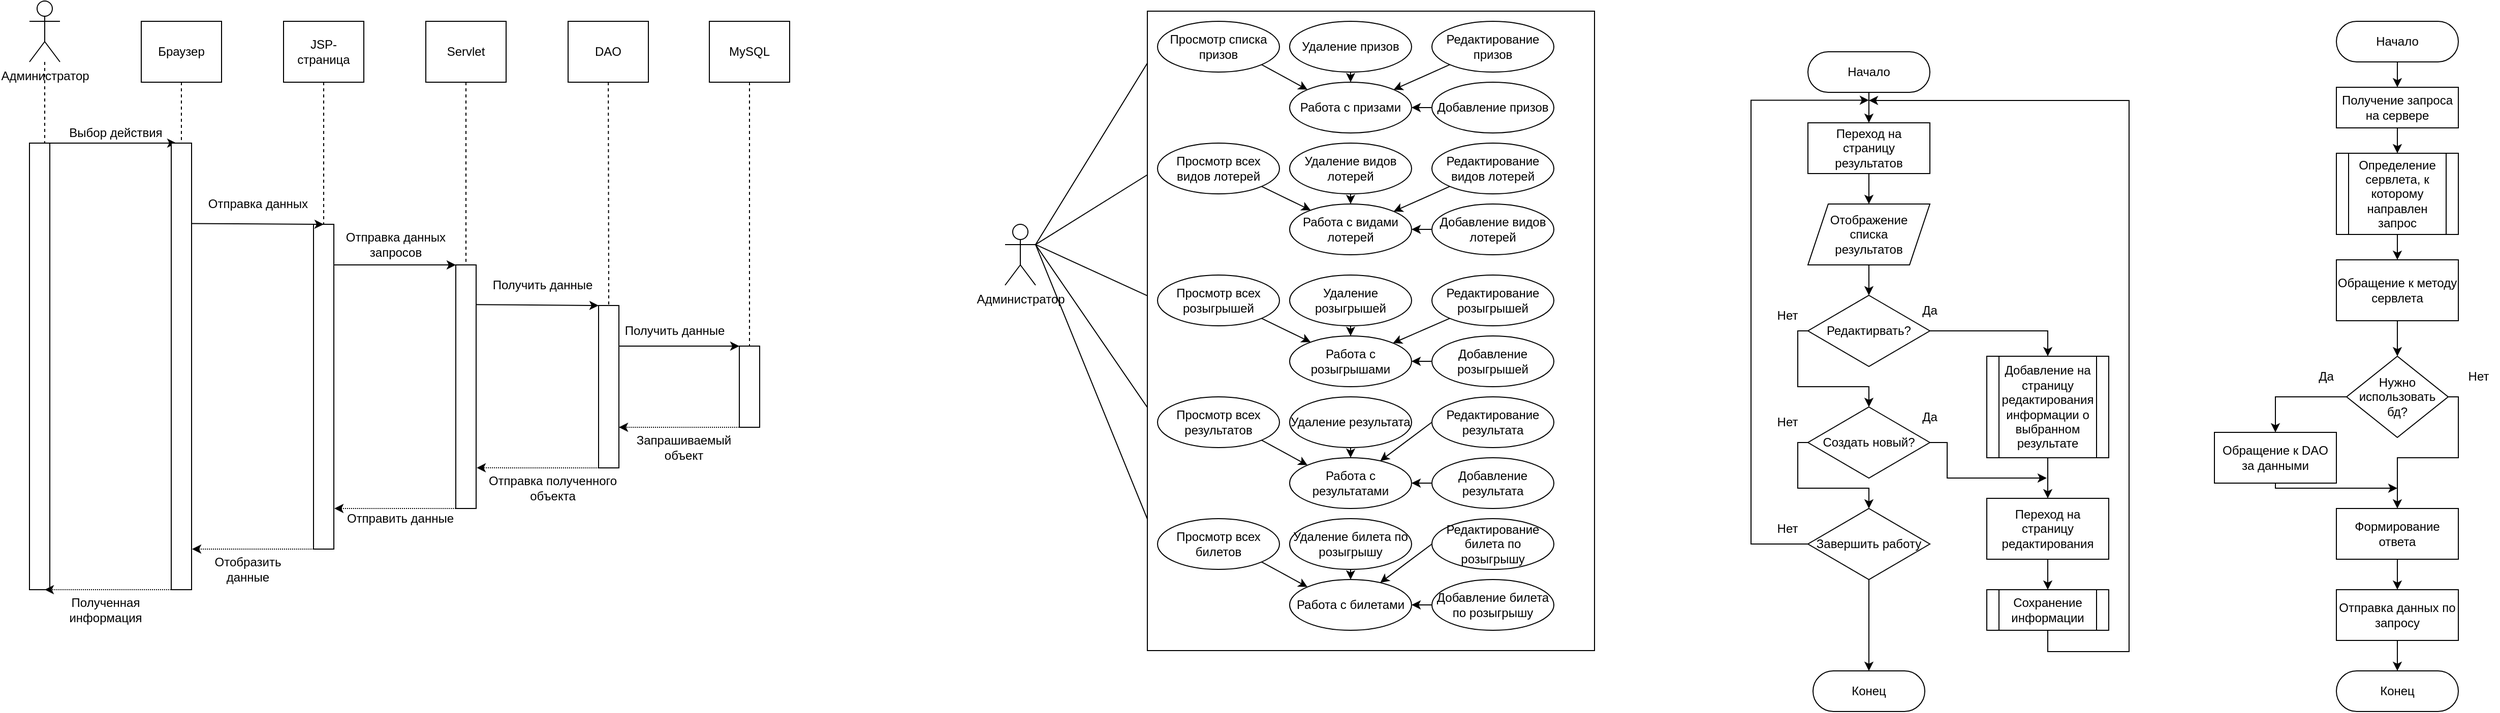 <mxfile version="14.0.4" type="device"><diagram id="7eh_l0whwYWJ55X4OLnm" name="Page-1"><mxGraphModel dx="1167" dy="754" grid="0" gridSize="10" guides="1" tooltips="1" connect="1" arrows="1" fold="1" page="1" pageScale="1" pageWidth="827" pageHeight="1169" math="0" shadow="0"><root><mxCell id="0"/><mxCell id="1" parent="0"/><mxCell id="lGl2hh-Gd-rmOUZfVwJW-52" style="edgeStyle=none;rounded=0;orthogonalLoop=1;jettySize=auto;html=1;exitX=1;exitY=0.333;exitDx=0;exitDy=0;exitPerimeter=0;entryX=0;entryY=0.5;entryDx=0;entryDy=0;" parent="1" source="lGl2hh-Gd-rmOUZfVwJW-1" target="lGl2hh-Gd-rmOUZfVwJW-6" edge="1"><mxGeometry relative="1" as="geometry"/></mxCell><mxCell id="lGl2hh-Gd-rmOUZfVwJW-53" style="edgeStyle=none;rounded=0;orthogonalLoop=1;jettySize=auto;html=1;exitX=1;exitY=0.333;exitDx=0;exitDy=0;exitPerimeter=0;entryX=0;entryY=0.5;entryDx=0;entryDy=0;" parent="1" source="lGl2hh-Gd-rmOUZfVwJW-1" target="lGl2hh-Gd-rmOUZfVwJW-10" edge="1"><mxGeometry relative="1" as="geometry"/></mxCell><mxCell id="lGl2hh-Gd-rmOUZfVwJW-54" style="edgeStyle=none;rounded=0;orthogonalLoop=1;jettySize=auto;html=1;exitX=1;exitY=0.333;exitDx=0;exitDy=0;exitPerimeter=0;entryX=0;entryY=0.5;entryDx=0;entryDy=0;" parent="1" source="lGl2hh-Gd-rmOUZfVwJW-1" target="lGl2hh-Gd-rmOUZfVwJW-14" edge="1"><mxGeometry relative="1" as="geometry"/></mxCell><mxCell id="lGl2hh-Gd-rmOUZfVwJW-55" style="edgeStyle=none;rounded=0;orthogonalLoop=1;jettySize=auto;html=1;exitX=1;exitY=0.333;exitDx=0;exitDy=0;exitPerimeter=0;entryX=0;entryY=0.5;entryDx=0;entryDy=0;" parent="1" source="lGl2hh-Gd-rmOUZfVwJW-1" target="lGl2hh-Gd-rmOUZfVwJW-18" edge="1"><mxGeometry relative="1" as="geometry"/></mxCell><mxCell id="lGl2hh-Gd-rmOUZfVwJW-56" style="edgeStyle=none;rounded=0;orthogonalLoop=1;jettySize=auto;html=1;exitX=1;exitY=0.333;exitDx=0;exitDy=0;exitPerimeter=0;entryX=0;entryY=0.5;entryDx=0;entryDy=0;" parent="1" source="lGl2hh-Gd-rmOUZfVwJW-1" target="lGl2hh-Gd-rmOUZfVwJW-27" edge="1"><mxGeometry relative="1" as="geometry"/></mxCell><mxCell id="lGl2hh-Gd-rmOUZfVwJW-1" value="Администратор" style="shape=umlActor;verticalLabelPosition=bottom;verticalAlign=top;html=1;outlineConnect=0;" parent="1" vertex="1"><mxGeometry x="170" y="240" width="30" height="60" as="geometry"/></mxCell><mxCell id="lGl2hh-Gd-rmOUZfVwJW-2" value="" style="rounded=0;whiteSpace=wrap;html=1;" parent="1" vertex="1"><mxGeometry x="310" y="30" width="440" height="630" as="geometry"/></mxCell><mxCell id="lGl2hh-Gd-rmOUZfVwJW-33" style="edgeStyle=none;rounded=0;orthogonalLoop=1;jettySize=auto;html=1;exitX=0;exitY=0.5;exitDx=0;exitDy=0;entryX=1;entryY=0.5;entryDx=0;entryDy=0;" parent="1" source="lGl2hh-Gd-rmOUZfVwJW-3" target="lGl2hh-Gd-rmOUZfVwJW-19" edge="1"><mxGeometry relative="1" as="geometry"/></mxCell><mxCell id="lGl2hh-Gd-rmOUZfVwJW-3" value="Добавление призов" style="ellipse;whiteSpace=wrap;html=1;" parent="1" vertex="1"><mxGeometry x="590" y="100" width="120" height="50" as="geometry"/></mxCell><mxCell id="lGl2hh-Gd-rmOUZfVwJW-32" style="edgeStyle=none;rounded=0;orthogonalLoop=1;jettySize=auto;html=1;exitX=0;exitY=1;exitDx=0;exitDy=0;entryX=1;entryY=0;entryDx=0;entryDy=0;" parent="1" source="lGl2hh-Gd-rmOUZfVwJW-4" target="lGl2hh-Gd-rmOUZfVwJW-19" edge="1"><mxGeometry relative="1" as="geometry"/></mxCell><mxCell id="lGl2hh-Gd-rmOUZfVwJW-4" value="Редактирование призов&lt;span style=&quot;color: rgba(0 , 0 , 0 , 0) ; font-family: monospace ; font-size: 0px&quot;&gt;%3CmxGraphModel%3E%3Croot%3E%3CmxCell%20id%3D%220%22%2F%3E%3CmxCell%20id%3D%221%22%20parent%3D%220%22%2F%3E%3CmxCell%20id%3D%222%22%20value%3D%22%D0%94%D0%BE%D0%B1%D0%B0%D0%B2%D0%BB%D0%B5%D0%BD%D0%B8%D0%B5%20%D0%BF%D1%80%D0%B8%D0%B7%D0%BE%D0%B2%22%20style%3D%22ellipse%3BwhiteSpace%3Dwrap%3Bhtml%3D1%3B%22%20vertex%3D%221%22%20parent%3D%221%22%3E%3CmxGeometry%20x%3D%22260%22%20y%3D%2240%22%20width%3D%22120%22%20height%3D%2250%22%20as%3D%22geometry%22%2F%3E%3C%2FmxCell%3E%3C%2Froot%3E%3C%2FmxGraphModel%3E&lt;/span&gt;" style="ellipse;whiteSpace=wrap;html=1;" parent="1" vertex="1"><mxGeometry x="590" y="40" width="120" height="50" as="geometry"/></mxCell><mxCell id="lGl2hh-Gd-rmOUZfVwJW-31" style="edgeStyle=none;rounded=0;orthogonalLoop=1;jettySize=auto;html=1;exitX=0.5;exitY=1;exitDx=0;exitDy=0;entryX=0.5;entryY=0;entryDx=0;entryDy=0;" parent="1" source="lGl2hh-Gd-rmOUZfVwJW-5" target="lGl2hh-Gd-rmOUZfVwJW-19" edge="1"><mxGeometry relative="1" as="geometry"/></mxCell><mxCell id="lGl2hh-Gd-rmOUZfVwJW-5" value="Удаление призов" style="ellipse;whiteSpace=wrap;html=1;" parent="1" vertex="1"><mxGeometry x="450" y="40" width="120" height="50" as="geometry"/></mxCell><mxCell id="lGl2hh-Gd-rmOUZfVwJW-30" style="edgeStyle=none;rounded=0;orthogonalLoop=1;jettySize=auto;html=1;exitX=1;exitY=1;exitDx=0;exitDy=0;entryX=0;entryY=0;entryDx=0;entryDy=0;" parent="1" source="lGl2hh-Gd-rmOUZfVwJW-6" target="lGl2hh-Gd-rmOUZfVwJW-19" edge="1"><mxGeometry relative="1" as="geometry"/></mxCell><mxCell id="lGl2hh-Gd-rmOUZfVwJW-6" value="Просмотр списка призов" style="ellipse;whiteSpace=wrap;html=1;" parent="1" vertex="1"><mxGeometry x="320" y="40" width="120" height="50" as="geometry"/></mxCell><mxCell id="lGl2hh-Gd-rmOUZfVwJW-45" style="edgeStyle=none;rounded=0;orthogonalLoop=1;jettySize=auto;html=1;exitX=0;exitY=0.5;exitDx=0;exitDy=0;entryX=1;entryY=0.5;entryDx=0;entryDy=0;" parent="1" source="lGl2hh-Gd-rmOUZfVwJW-7" target="lGl2hh-Gd-rmOUZfVwJW-20" edge="1"><mxGeometry relative="1" as="geometry"/></mxCell><mxCell id="lGl2hh-Gd-rmOUZfVwJW-7" value="Добавление видов лотерей" style="ellipse;whiteSpace=wrap;html=1;" parent="1" vertex="1"><mxGeometry x="590" y="220" width="120" height="50" as="geometry"/></mxCell><mxCell id="lGl2hh-Gd-rmOUZfVwJW-44" style="edgeStyle=none;rounded=0;orthogonalLoop=1;jettySize=auto;html=1;exitX=0;exitY=1;exitDx=0;exitDy=0;entryX=1;entryY=0;entryDx=0;entryDy=0;" parent="1" source="lGl2hh-Gd-rmOUZfVwJW-8" target="lGl2hh-Gd-rmOUZfVwJW-20" edge="1"><mxGeometry relative="1" as="geometry"/></mxCell><mxCell id="lGl2hh-Gd-rmOUZfVwJW-8" value="Редактирование видов лотерей" style="ellipse;whiteSpace=wrap;html=1;" parent="1" vertex="1"><mxGeometry x="590" y="160" width="120" height="50" as="geometry"/></mxCell><mxCell id="lGl2hh-Gd-rmOUZfVwJW-39" style="edgeStyle=none;rounded=0;orthogonalLoop=1;jettySize=auto;html=1;exitX=0.5;exitY=1;exitDx=0;exitDy=0;entryX=0.5;entryY=0;entryDx=0;entryDy=0;" parent="1" source="lGl2hh-Gd-rmOUZfVwJW-9" target="lGl2hh-Gd-rmOUZfVwJW-20" edge="1"><mxGeometry relative="1" as="geometry"/></mxCell><mxCell id="lGl2hh-Gd-rmOUZfVwJW-9" value="Удаление видов лотерей" style="ellipse;whiteSpace=wrap;html=1;" parent="1" vertex="1"><mxGeometry x="450" y="160" width="120" height="50" as="geometry"/></mxCell><mxCell id="lGl2hh-Gd-rmOUZfVwJW-35" style="edgeStyle=none;rounded=0;orthogonalLoop=1;jettySize=auto;html=1;exitX=1;exitY=1;exitDx=0;exitDy=0;" parent="1" source="lGl2hh-Gd-rmOUZfVwJW-10" target="lGl2hh-Gd-rmOUZfVwJW-20" edge="1"><mxGeometry relative="1" as="geometry"/></mxCell><mxCell id="lGl2hh-Gd-rmOUZfVwJW-10" value="Просмотр всех видов лотерей" style="ellipse;whiteSpace=wrap;html=1;" parent="1" vertex="1"><mxGeometry x="320" y="160" width="120" height="50" as="geometry"/></mxCell><mxCell id="lGl2hh-Gd-rmOUZfVwJW-47" style="edgeStyle=none;rounded=0;orthogonalLoop=1;jettySize=auto;html=1;exitX=0;exitY=0.5;exitDx=0;exitDy=0;entryX=1;entryY=0.5;entryDx=0;entryDy=0;" parent="1" source="lGl2hh-Gd-rmOUZfVwJW-11" target="lGl2hh-Gd-rmOUZfVwJW-21" edge="1"><mxGeometry relative="1" as="geometry"/></mxCell><mxCell id="lGl2hh-Gd-rmOUZfVwJW-11" value="Добавление розыгрышей" style="ellipse;whiteSpace=wrap;html=1;" parent="1" vertex="1"><mxGeometry x="590" y="350" width="120" height="50" as="geometry"/></mxCell><mxCell id="lGl2hh-Gd-rmOUZfVwJW-46" style="edgeStyle=none;rounded=0;orthogonalLoop=1;jettySize=auto;html=1;exitX=0;exitY=1;exitDx=0;exitDy=0;" parent="1" source="lGl2hh-Gd-rmOUZfVwJW-12" target="lGl2hh-Gd-rmOUZfVwJW-21" edge="1"><mxGeometry relative="1" as="geometry"/></mxCell><mxCell id="lGl2hh-Gd-rmOUZfVwJW-12" value="Редактирование розыгрышей" style="ellipse;whiteSpace=wrap;html=1;" parent="1" vertex="1"><mxGeometry x="590" y="290" width="120" height="50" as="geometry"/></mxCell><mxCell id="lGl2hh-Gd-rmOUZfVwJW-40" style="edgeStyle=none;rounded=0;orthogonalLoop=1;jettySize=auto;html=1;exitX=0.5;exitY=1;exitDx=0;exitDy=0;entryX=0.5;entryY=0;entryDx=0;entryDy=0;" parent="1" source="lGl2hh-Gd-rmOUZfVwJW-13" target="lGl2hh-Gd-rmOUZfVwJW-21" edge="1"><mxGeometry relative="1" as="geometry"/></mxCell><mxCell id="lGl2hh-Gd-rmOUZfVwJW-13" value="Удаление розыгрышей" style="ellipse;whiteSpace=wrap;html=1;" parent="1" vertex="1"><mxGeometry x="450" y="290" width="120" height="50" as="geometry"/></mxCell><mxCell id="lGl2hh-Gd-rmOUZfVwJW-36" style="edgeStyle=none;rounded=0;orthogonalLoop=1;jettySize=auto;html=1;exitX=1;exitY=1;exitDx=0;exitDy=0;" parent="1" source="lGl2hh-Gd-rmOUZfVwJW-14" target="lGl2hh-Gd-rmOUZfVwJW-21" edge="1"><mxGeometry relative="1" as="geometry"/></mxCell><mxCell id="lGl2hh-Gd-rmOUZfVwJW-14" value="Просмотр всех розыгрышей" style="ellipse;whiteSpace=wrap;html=1;" parent="1" vertex="1"><mxGeometry x="320" y="290" width="120" height="50" as="geometry"/></mxCell><mxCell id="lGl2hh-Gd-rmOUZfVwJW-49" style="edgeStyle=none;rounded=0;orthogonalLoop=1;jettySize=auto;html=1;exitX=0;exitY=0.5;exitDx=0;exitDy=0;" parent="1" source="lGl2hh-Gd-rmOUZfVwJW-15" target="lGl2hh-Gd-rmOUZfVwJW-23" edge="1"><mxGeometry relative="1" as="geometry"/></mxCell><mxCell id="lGl2hh-Gd-rmOUZfVwJW-15" value="Добавление результата" style="ellipse;whiteSpace=wrap;html=1;" parent="1" vertex="1"><mxGeometry x="590" y="470" width="120" height="50" as="geometry"/></mxCell><mxCell id="lGl2hh-Gd-rmOUZfVwJW-48" style="edgeStyle=none;rounded=0;orthogonalLoop=1;jettySize=auto;html=1;exitX=0;exitY=0.5;exitDx=0;exitDy=0;" parent="1" source="lGl2hh-Gd-rmOUZfVwJW-16" target="lGl2hh-Gd-rmOUZfVwJW-23" edge="1"><mxGeometry relative="1" as="geometry"/></mxCell><mxCell id="lGl2hh-Gd-rmOUZfVwJW-16" value="Редактирование результата" style="ellipse;whiteSpace=wrap;html=1;" parent="1" vertex="1"><mxGeometry x="590" y="410" width="120" height="50" as="geometry"/></mxCell><mxCell id="lGl2hh-Gd-rmOUZfVwJW-41" style="edgeStyle=none;rounded=0;orthogonalLoop=1;jettySize=auto;html=1;exitX=0.5;exitY=1;exitDx=0;exitDy=0;entryX=0.5;entryY=0;entryDx=0;entryDy=0;" parent="1" source="lGl2hh-Gd-rmOUZfVwJW-17" target="lGl2hh-Gd-rmOUZfVwJW-23" edge="1"><mxGeometry relative="1" as="geometry"/></mxCell><mxCell id="lGl2hh-Gd-rmOUZfVwJW-17" value="Удаление результата" style="ellipse;whiteSpace=wrap;html=1;" parent="1" vertex="1"><mxGeometry x="450" y="410" width="120" height="50" as="geometry"/></mxCell><mxCell id="lGl2hh-Gd-rmOUZfVwJW-37" style="edgeStyle=none;rounded=0;orthogonalLoop=1;jettySize=auto;html=1;exitX=1;exitY=1;exitDx=0;exitDy=0;entryX=0;entryY=0;entryDx=0;entryDy=0;" parent="1" source="lGl2hh-Gd-rmOUZfVwJW-18" target="lGl2hh-Gd-rmOUZfVwJW-23" edge="1"><mxGeometry relative="1" as="geometry"/></mxCell><mxCell id="lGl2hh-Gd-rmOUZfVwJW-18" value="Просмотр всех результатов" style="ellipse;whiteSpace=wrap;html=1;" parent="1" vertex="1"><mxGeometry x="320" y="410" width="120" height="50" as="geometry"/></mxCell><mxCell id="lGl2hh-Gd-rmOUZfVwJW-19" value="Работа с призами" style="ellipse;whiteSpace=wrap;html=1;" parent="1" vertex="1"><mxGeometry x="450" y="100" width="120" height="50" as="geometry"/></mxCell><mxCell id="lGl2hh-Gd-rmOUZfVwJW-20" value="Работа с видами лотерей" style="ellipse;whiteSpace=wrap;html=1;" parent="1" vertex="1"><mxGeometry x="450" y="220" width="120" height="50" as="geometry"/></mxCell><mxCell id="lGl2hh-Gd-rmOUZfVwJW-21" value="Работа с розыгрышами" style="ellipse;whiteSpace=wrap;html=1;" parent="1" vertex="1"><mxGeometry x="450" y="350" width="120" height="50" as="geometry"/></mxCell><mxCell id="lGl2hh-Gd-rmOUZfVwJW-22" value="Работа с билетами" style="ellipse;whiteSpace=wrap;html=1;" parent="1" vertex="1"><mxGeometry x="450" y="590" width="120" height="50" as="geometry"/></mxCell><mxCell id="lGl2hh-Gd-rmOUZfVwJW-23" value="Работа с результатами" style="ellipse;whiteSpace=wrap;html=1;" parent="1" vertex="1"><mxGeometry x="450" y="470" width="120" height="50" as="geometry"/></mxCell><mxCell id="lGl2hh-Gd-rmOUZfVwJW-51" style="edgeStyle=none;rounded=0;orthogonalLoop=1;jettySize=auto;html=1;exitX=0;exitY=0.5;exitDx=0;exitDy=0;entryX=1;entryY=0.5;entryDx=0;entryDy=0;" parent="1" source="lGl2hh-Gd-rmOUZfVwJW-24" target="lGl2hh-Gd-rmOUZfVwJW-22" edge="1"><mxGeometry relative="1" as="geometry"/></mxCell><mxCell id="lGl2hh-Gd-rmOUZfVwJW-24" value="Добавление билета по розыгрышу" style="ellipse;whiteSpace=wrap;html=1;" parent="1" vertex="1"><mxGeometry x="590" y="590" width="120" height="50" as="geometry"/></mxCell><mxCell id="lGl2hh-Gd-rmOUZfVwJW-50" style="edgeStyle=none;rounded=0;orthogonalLoop=1;jettySize=auto;html=1;exitX=0;exitY=0.5;exitDx=0;exitDy=0;" parent="1" source="lGl2hh-Gd-rmOUZfVwJW-25" target="lGl2hh-Gd-rmOUZfVwJW-22" edge="1"><mxGeometry relative="1" as="geometry"/></mxCell><mxCell id="lGl2hh-Gd-rmOUZfVwJW-25" value="Редактирование билета по розыгрышу" style="ellipse;whiteSpace=wrap;html=1;" parent="1" vertex="1"><mxGeometry x="590" y="530" width="120" height="50" as="geometry"/></mxCell><mxCell id="lGl2hh-Gd-rmOUZfVwJW-43" style="edgeStyle=none;rounded=0;orthogonalLoop=1;jettySize=auto;html=1;exitX=0.5;exitY=1;exitDx=0;exitDy=0;entryX=0.5;entryY=0;entryDx=0;entryDy=0;" parent="1" source="lGl2hh-Gd-rmOUZfVwJW-26" target="lGl2hh-Gd-rmOUZfVwJW-22" edge="1"><mxGeometry relative="1" as="geometry"/></mxCell><mxCell id="lGl2hh-Gd-rmOUZfVwJW-26" value="Удаление билета по розыгрышу" style="ellipse;whiteSpace=wrap;html=1;" parent="1" vertex="1"><mxGeometry x="450" y="530" width="120" height="50" as="geometry"/></mxCell><mxCell id="lGl2hh-Gd-rmOUZfVwJW-38" style="edgeStyle=none;rounded=0;orthogonalLoop=1;jettySize=auto;html=1;exitX=1;exitY=1;exitDx=0;exitDy=0;entryX=0;entryY=0;entryDx=0;entryDy=0;" parent="1" source="lGl2hh-Gd-rmOUZfVwJW-27" target="lGl2hh-Gd-rmOUZfVwJW-22" edge="1"><mxGeometry relative="1" as="geometry"/></mxCell><mxCell id="lGl2hh-Gd-rmOUZfVwJW-27" value="Просмотр всех билетов" style="ellipse;whiteSpace=wrap;html=1;" parent="1" vertex="1"><mxGeometry x="320" y="530" width="120" height="50" as="geometry"/></mxCell><mxCell id="lGl2hh-Gd-rmOUZfVwJW-79" style="edgeStyle=none;rounded=0;orthogonalLoop=1;jettySize=auto;html=1;entryX=0.75;entryY=0;entryDx=0;entryDy=0;endArrow=none;endFill=0;dashed=1;" parent="1" source="lGl2hh-Gd-rmOUZfVwJW-57" target="lGl2hh-Gd-rmOUZfVwJW-63" edge="1"><mxGeometry relative="1" as="geometry"/></mxCell><mxCell id="lGl2hh-Gd-rmOUZfVwJW-57" value="Администратор" style="shape=umlActor;verticalLabelPosition=bottom;verticalAlign=top;html=1;outlineConnect=0;" parent="1" vertex="1"><mxGeometry x="-790" y="20" width="30" height="60" as="geometry"/></mxCell><mxCell id="lGl2hh-Gd-rmOUZfVwJW-80" style="edgeStyle=none;rounded=0;orthogonalLoop=1;jettySize=auto;html=1;entryX=0.5;entryY=0;entryDx=0;entryDy=0;endArrow=none;endFill=0;dashed=1;" parent="1" source="lGl2hh-Gd-rmOUZfVwJW-58" target="lGl2hh-Gd-rmOUZfVwJW-66" edge="1"><mxGeometry relative="1" as="geometry"/></mxCell><mxCell id="lGl2hh-Gd-rmOUZfVwJW-58" value="Браузер" style="rounded=0;whiteSpace=wrap;html=1;" parent="1" vertex="1"><mxGeometry x="-680" y="40" width="79" height="60" as="geometry"/></mxCell><mxCell id="lGl2hh-Gd-rmOUZfVwJW-81" style="edgeStyle=none;rounded=0;orthogonalLoop=1;jettySize=auto;html=1;endArrow=none;endFill=0;dashed=1;" parent="1" source="lGl2hh-Gd-rmOUZfVwJW-59" edge="1"><mxGeometry relative="1" as="geometry"><mxPoint x="-500.5" y="240" as="targetPoint"/></mxGeometry></mxCell><mxCell id="lGl2hh-Gd-rmOUZfVwJW-59" value="JSP-страница" style="rounded=0;whiteSpace=wrap;html=1;" parent="1" vertex="1"><mxGeometry x="-540" y="40" width="79" height="60" as="geometry"/></mxCell><mxCell id="lGl2hh-Gd-rmOUZfVwJW-82" style="edgeStyle=none;rounded=0;orthogonalLoop=1;jettySize=auto;html=1;entryX=0.5;entryY=0;entryDx=0;entryDy=0;endArrow=none;endFill=0;dashed=1;" parent="1" source="lGl2hh-Gd-rmOUZfVwJW-60" target="lGl2hh-Gd-rmOUZfVwJW-64" edge="1"><mxGeometry relative="1" as="geometry"/></mxCell><mxCell id="lGl2hh-Gd-rmOUZfVwJW-60" value="Servlet" style="rounded=0;whiteSpace=wrap;html=1;" parent="1" vertex="1"><mxGeometry x="-400" y="40" width="79" height="60" as="geometry"/></mxCell><mxCell id="lGl2hh-Gd-rmOUZfVwJW-83" style="edgeStyle=none;rounded=0;orthogonalLoop=1;jettySize=auto;html=1;entryX=0.5;entryY=0;entryDx=0;entryDy=0;endArrow=none;endFill=0;dashed=1;" parent="1" source="lGl2hh-Gd-rmOUZfVwJW-61" target="lGl2hh-Gd-rmOUZfVwJW-67" edge="1"><mxGeometry relative="1" as="geometry"/></mxCell><mxCell id="lGl2hh-Gd-rmOUZfVwJW-61" value="DAO" style="rounded=0;whiteSpace=wrap;html=1;" parent="1" vertex="1"><mxGeometry x="-260" y="40" width="79" height="60" as="geometry"/></mxCell><mxCell id="lGl2hh-Gd-rmOUZfVwJW-84" style="edgeStyle=none;rounded=0;orthogonalLoop=1;jettySize=auto;html=1;entryX=0.5;entryY=0;entryDx=0;entryDy=0;endArrow=none;endFill=0;dashed=1;" parent="1" source="lGl2hh-Gd-rmOUZfVwJW-62" target="lGl2hh-Gd-rmOUZfVwJW-68" edge="1"><mxGeometry relative="1" as="geometry"/></mxCell><mxCell id="lGl2hh-Gd-rmOUZfVwJW-62" value="MySQL" style="rounded=0;whiteSpace=wrap;html=1;" parent="1" vertex="1"><mxGeometry x="-121" y="40" width="79" height="60" as="geometry"/></mxCell><mxCell id="lGl2hh-Gd-rmOUZfVwJW-69" style="edgeStyle=none;rounded=0;orthogonalLoop=1;jettySize=auto;html=1;exitX=0.25;exitY=0;exitDx=0;exitDy=0;entryX=0.25;entryY=0;entryDx=0;entryDy=0;" parent="1" source="lGl2hh-Gd-rmOUZfVwJW-63" target="lGl2hh-Gd-rmOUZfVwJW-66" edge="1"><mxGeometry relative="1" as="geometry"/></mxCell><mxCell id="lGl2hh-Gd-rmOUZfVwJW-63" value="" style="rounded=0;whiteSpace=wrap;html=1;" parent="1" vertex="1"><mxGeometry x="-790" y="160" width="20" height="440" as="geometry"/></mxCell><mxCell id="lGl2hh-Gd-rmOUZfVwJW-72" style="edgeStyle=none;rounded=0;orthogonalLoop=1;jettySize=auto;html=1;exitX=0.975;exitY=0.163;exitDx=0;exitDy=0;entryX=0;entryY=0;entryDx=0;entryDy=0;exitPerimeter=0;" parent="1" source="lGl2hh-Gd-rmOUZfVwJW-64" target="lGl2hh-Gd-rmOUZfVwJW-67" edge="1"><mxGeometry relative="1" as="geometry"/></mxCell><mxCell id="lGl2hh-Gd-rmOUZfVwJW-76" style="edgeStyle=none;rounded=0;orthogonalLoop=1;jettySize=auto;html=1;exitX=0;exitY=1;exitDx=0;exitDy=0;dashed=1;dashPattern=1 1;" parent="1" source="lGl2hh-Gd-rmOUZfVwJW-64" edge="1"><mxGeometry relative="1" as="geometry"><mxPoint x="-490" y="520" as="targetPoint"/></mxGeometry></mxCell><mxCell id="lGl2hh-Gd-rmOUZfVwJW-64" value="" style="rounded=0;whiteSpace=wrap;html=1;" parent="1" vertex="1"><mxGeometry x="-370.5" y="280" width="20" height="240" as="geometry"/></mxCell><mxCell id="lGl2hh-Gd-rmOUZfVwJW-71" style="edgeStyle=none;rounded=0;orthogonalLoop=1;jettySize=auto;html=1;exitX=0.975;exitY=0.125;exitDx=0;exitDy=0;entryX=0;entryY=0;entryDx=0;entryDy=0;exitPerimeter=0;" parent="1" source="lGl2hh-Gd-rmOUZfVwJW-65" target="lGl2hh-Gd-rmOUZfVwJW-64" edge="1"><mxGeometry relative="1" as="geometry"/></mxCell><mxCell id="lGl2hh-Gd-rmOUZfVwJW-77" style="edgeStyle=none;rounded=0;orthogonalLoop=1;jettySize=auto;html=1;exitX=0;exitY=1;exitDx=0;exitDy=0;dashed=1;dashPattern=1 1;" parent="1" source="lGl2hh-Gd-rmOUZfVwJW-65" edge="1"><mxGeometry relative="1" as="geometry"><mxPoint x="-630" y="560" as="targetPoint"/></mxGeometry></mxCell><mxCell id="lGl2hh-Gd-rmOUZfVwJW-65" value="" style="rounded=0;whiteSpace=wrap;html=1;" parent="1" vertex="1"><mxGeometry x="-510.5" y="240" width="20" height="320" as="geometry"/></mxCell><mxCell id="lGl2hh-Gd-rmOUZfVwJW-70" style="edgeStyle=none;rounded=0;orthogonalLoop=1;jettySize=auto;html=1;exitX=0.975;exitY=0.18;exitDx=0;exitDy=0;entryX=0.5;entryY=0;entryDx=0;entryDy=0;exitPerimeter=0;" parent="1" source="lGl2hh-Gd-rmOUZfVwJW-66" target="lGl2hh-Gd-rmOUZfVwJW-65" edge="1"><mxGeometry relative="1" as="geometry"/></mxCell><mxCell id="lGl2hh-Gd-rmOUZfVwJW-78" style="edgeStyle=none;rounded=0;orthogonalLoop=1;jettySize=auto;html=1;exitX=0;exitY=1;exitDx=0;exitDy=0;entryX=0.75;entryY=1;entryDx=0;entryDy=0;dashed=1;dashPattern=1 1;" parent="1" source="lGl2hh-Gd-rmOUZfVwJW-66" target="lGl2hh-Gd-rmOUZfVwJW-63" edge="1"><mxGeometry relative="1" as="geometry"/></mxCell><mxCell id="lGl2hh-Gd-rmOUZfVwJW-66" value="" style="rounded=0;whiteSpace=wrap;html=1;" parent="1" vertex="1"><mxGeometry x="-650.5" y="160" width="20" height="440" as="geometry"/></mxCell><mxCell id="lGl2hh-Gd-rmOUZfVwJW-73" style="edgeStyle=none;rounded=0;orthogonalLoop=1;jettySize=auto;html=1;exitX=1;exitY=0.25;exitDx=0;exitDy=0;entryX=0;entryY=0;entryDx=0;entryDy=0;" parent="1" source="lGl2hh-Gd-rmOUZfVwJW-67" target="lGl2hh-Gd-rmOUZfVwJW-68" edge="1"><mxGeometry relative="1" as="geometry"/></mxCell><mxCell id="lGl2hh-Gd-rmOUZfVwJW-75" style="edgeStyle=none;rounded=0;orthogonalLoop=1;jettySize=auto;html=1;exitX=0;exitY=1;exitDx=0;exitDy=0;entryX=1.025;entryY=0.833;entryDx=0;entryDy=0;entryPerimeter=0;dashed=1;dashPattern=1 1;" parent="1" source="lGl2hh-Gd-rmOUZfVwJW-67" target="lGl2hh-Gd-rmOUZfVwJW-64" edge="1"><mxGeometry relative="1" as="geometry"/></mxCell><mxCell id="lGl2hh-Gd-rmOUZfVwJW-67" value="" style="rounded=0;whiteSpace=wrap;html=1;" parent="1" vertex="1"><mxGeometry x="-230" y="320" width="20" height="160" as="geometry"/></mxCell><mxCell id="lGl2hh-Gd-rmOUZfVwJW-74" style="edgeStyle=none;rounded=0;orthogonalLoop=1;jettySize=auto;html=1;exitX=0;exitY=1;exitDx=0;exitDy=0;entryX=1;entryY=0.75;entryDx=0;entryDy=0;dashed=1;dashPattern=1 1;" parent="1" source="lGl2hh-Gd-rmOUZfVwJW-68" target="lGl2hh-Gd-rmOUZfVwJW-67" edge="1"><mxGeometry relative="1" as="geometry"/></mxCell><mxCell id="lGl2hh-Gd-rmOUZfVwJW-68" value="" style="rounded=0;whiteSpace=wrap;html=1;" parent="1" vertex="1"><mxGeometry x="-91.5" y="360" width="20" height="80" as="geometry"/></mxCell><mxCell id="lGl2hh-Gd-rmOUZfVwJW-85" value="Выбор действия" style="text;html=1;strokeColor=none;fillColor=none;align=center;verticalAlign=middle;whiteSpace=wrap;rounded=0;" parent="1" vertex="1"><mxGeometry x="-760" y="140" width="110" height="20" as="geometry"/></mxCell><mxCell id="lGl2hh-Gd-rmOUZfVwJW-86" value="Отправка данных" style="text;html=1;strokeColor=none;fillColor=none;align=center;verticalAlign=middle;whiteSpace=wrap;rounded=0;" parent="1" vertex="1"><mxGeometry x="-620.5" y="210" width="110" height="20" as="geometry"/></mxCell><mxCell id="lGl2hh-Gd-rmOUZfVwJW-87" value="Отправка данных запросов" style="text;html=1;strokeColor=none;fillColor=none;align=center;verticalAlign=middle;whiteSpace=wrap;rounded=0;" parent="1" vertex="1"><mxGeometry x="-490.5" y="250" width="120.5" height="20" as="geometry"/></mxCell><mxCell id="lGl2hh-Gd-rmOUZfVwJW-88" value="Получить данные" style="text;html=1;strokeColor=none;fillColor=none;align=center;verticalAlign=middle;whiteSpace=wrap;rounded=0;" parent="1" vertex="1"><mxGeometry x="-340" y="290" width="110" height="20" as="geometry"/></mxCell><mxCell id="lGl2hh-Gd-rmOUZfVwJW-89" value="Получить данные" style="text;html=1;strokeColor=none;fillColor=none;align=center;verticalAlign=middle;whiteSpace=wrap;rounded=0;" parent="1" vertex="1"><mxGeometry x="-210" y="335" width="110" height="20" as="geometry"/></mxCell><mxCell id="lGl2hh-Gd-rmOUZfVwJW-90" value="Отправка полученного объекта" style="text;html=1;strokeColor=none;fillColor=none;align=center;verticalAlign=middle;whiteSpace=wrap;rounded=0;" parent="1" vertex="1"><mxGeometry x="-340" y="490" width="130" height="20" as="geometry"/></mxCell><mxCell id="lGl2hh-Gd-rmOUZfVwJW-91" value="Отправить данные" style="text;html=1;strokeColor=none;fillColor=none;align=center;verticalAlign=middle;whiteSpace=wrap;rounded=0;" parent="1" vertex="1"><mxGeometry x="-480.5" y="520" width="110" height="20" as="geometry"/></mxCell><mxCell id="lGl2hh-Gd-rmOUZfVwJW-92" value="Отобразить данные" style="text;html=1;strokeColor=none;fillColor=none;align=center;verticalAlign=middle;whiteSpace=wrap;rounded=0;" parent="1" vertex="1"><mxGeometry x="-630.5" y="570" width="110" height="20" as="geometry"/></mxCell><mxCell id="lGl2hh-Gd-rmOUZfVwJW-93" value="Полученная информация" style="text;html=1;strokeColor=none;fillColor=none;align=center;verticalAlign=middle;whiteSpace=wrap;rounded=0;" parent="1" vertex="1"><mxGeometry x="-770" y="610" width="110" height="20" as="geometry"/></mxCell><mxCell id="lGl2hh-Gd-rmOUZfVwJW-94" value="Запрашиваемый объект" style="text;html=1;strokeColor=none;fillColor=none;align=center;verticalAlign=middle;whiteSpace=wrap;rounded=0;" parent="1" vertex="1"><mxGeometry x="-201.5" y="450" width="110" height="20" as="geometry"/></mxCell><mxCell id="-cl41tvpGp-rOwJCIyAW-7" style="edgeStyle=orthogonalEdgeStyle;rounded=0;orthogonalLoop=1;jettySize=auto;html=1;entryX=0.5;entryY=0;entryDx=0;entryDy=0;" edge="1" parent="1" source="-cl41tvpGp-rOwJCIyAW-1" target="-cl41tvpGp-rOwJCIyAW-3"><mxGeometry relative="1" as="geometry"/></mxCell><mxCell id="-cl41tvpGp-rOwJCIyAW-1" value="Начало" style="rounded=1;whiteSpace=wrap;html=1;arcSize=50;" vertex="1" parent="1"><mxGeometry x="960" y="70" width="120" height="40" as="geometry"/></mxCell><mxCell id="-cl41tvpGp-rOwJCIyAW-2" value="Конец" style="rounded=1;whiteSpace=wrap;html=1;arcSize=50;" vertex="1" parent="1"><mxGeometry x="965" y="680" width="110" height="40" as="geometry"/></mxCell><mxCell id="-cl41tvpGp-rOwJCIyAW-8" style="edgeStyle=orthogonalEdgeStyle;rounded=0;orthogonalLoop=1;jettySize=auto;html=1;entryX=0.5;entryY=0;entryDx=0;entryDy=0;" edge="1" parent="1" source="-cl41tvpGp-rOwJCIyAW-3" target="-cl41tvpGp-rOwJCIyAW-4"><mxGeometry relative="1" as="geometry"/></mxCell><mxCell id="-cl41tvpGp-rOwJCIyAW-3" value="Переход на страницу результатов" style="rounded=0;whiteSpace=wrap;html=1;" vertex="1" parent="1"><mxGeometry x="960" y="140" width="120" height="50" as="geometry"/></mxCell><mxCell id="-cl41tvpGp-rOwJCIyAW-9" style="edgeStyle=orthogonalEdgeStyle;rounded=0;orthogonalLoop=1;jettySize=auto;html=1;entryX=0.5;entryY=0;entryDx=0;entryDy=0;" edge="1" parent="1" source="-cl41tvpGp-rOwJCIyAW-4" target="-cl41tvpGp-rOwJCIyAW-5"><mxGeometry relative="1" as="geometry"/></mxCell><mxCell id="-cl41tvpGp-rOwJCIyAW-4" value="Отображение &lt;br&gt;списка &lt;br&gt;результатов" style="shape=parallelogram;perimeter=parallelogramPerimeter;whiteSpace=wrap;html=1;fixedSize=1;" vertex="1" parent="1"><mxGeometry x="960" y="220" width="120" height="60" as="geometry"/></mxCell><mxCell id="-cl41tvpGp-rOwJCIyAW-10" style="edgeStyle=orthogonalEdgeStyle;rounded=0;orthogonalLoop=1;jettySize=auto;html=1;entryX=0.5;entryY=0;entryDx=0;entryDy=0;" edge="1" parent="1" source="-cl41tvpGp-rOwJCIyAW-5" target="-cl41tvpGp-rOwJCIyAW-6"><mxGeometry relative="1" as="geometry"><Array as="points"><mxPoint x="950" y="345"/><mxPoint x="950" y="400"/><mxPoint x="1020" y="400"/></Array></mxGeometry></mxCell><mxCell id="-cl41tvpGp-rOwJCIyAW-20" style="edgeStyle=orthogonalEdgeStyle;rounded=0;orthogonalLoop=1;jettySize=auto;html=1;entryX=0.5;entryY=0;entryDx=0;entryDy=0;" edge="1" parent="1" source="-cl41tvpGp-rOwJCIyAW-5" target="-cl41tvpGp-rOwJCIyAW-19"><mxGeometry relative="1" as="geometry"/></mxCell><mxCell id="-cl41tvpGp-rOwJCIyAW-5" value="Редактирвать?" style="rhombus;whiteSpace=wrap;html=1;" vertex="1" parent="1"><mxGeometry x="960" y="310" width="120" height="70" as="geometry"/></mxCell><mxCell id="-cl41tvpGp-rOwJCIyAW-12" style="edgeStyle=orthogonalEdgeStyle;rounded=0;orthogonalLoop=1;jettySize=auto;html=1;entryX=0.5;entryY=0;entryDx=0;entryDy=0;" edge="1" parent="1" source="-cl41tvpGp-rOwJCIyAW-6" target="-cl41tvpGp-rOwJCIyAW-11"><mxGeometry relative="1" as="geometry"><Array as="points"><mxPoint x="950" y="455"/><mxPoint x="950" y="500"/><mxPoint x="1020" y="500"/></Array></mxGeometry></mxCell><mxCell id="-cl41tvpGp-rOwJCIyAW-24" style="edgeStyle=orthogonalEdgeStyle;rounded=0;orthogonalLoop=1;jettySize=auto;html=1;" edge="1" parent="1" source="-cl41tvpGp-rOwJCIyAW-6"><mxGeometry relative="1" as="geometry"><mxPoint x="1195" y="490" as="targetPoint"/><Array as="points"><mxPoint x="1097" y="455"/><mxPoint x="1097" y="490"/></Array></mxGeometry></mxCell><mxCell id="-cl41tvpGp-rOwJCIyAW-6" value="Создать новый?" style="rhombus;whiteSpace=wrap;html=1;" vertex="1" parent="1"><mxGeometry x="960" y="420" width="120" height="70" as="geometry"/></mxCell><mxCell id="-cl41tvpGp-rOwJCIyAW-26" style="edgeStyle=orthogonalEdgeStyle;rounded=0;orthogonalLoop=1;jettySize=auto;html=1;entryX=0.5;entryY=0;entryDx=0;entryDy=0;" edge="1" parent="1" source="-cl41tvpGp-rOwJCIyAW-11" target="-cl41tvpGp-rOwJCIyAW-2"><mxGeometry relative="1" as="geometry"/></mxCell><mxCell id="-cl41tvpGp-rOwJCIyAW-29" style="edgeStyle=orthogonalEdgeStyle;rounded=0;orthogonalLoop=1;jettySize=auto;html=1;" edge="1" parent="1" source="-cl41tvpGp-rOwJCIyAW-11"><mxGeometry relative="1" as="geometry"><mxPoint x="1020" y="117.706" as="targetPoint"/><Array as="points"><mxPoint x="904" y="555"/><mxPoint x="904" y="118"/></Array></mxGeometry></mxCell><mxCell id="-cl41tvpGp-rOwJCIyAW-11" value="Завершить работу" style="rhombus;whiteSpace=wrap;html=1;" vertex="1" parent="1"><mxGeometry x="960" y="520" width="120" height="70" as="geometry"/></mxCell><mxCell id="-cl41tvpGp-rOwJCIyAW-13" value="Нет" style="text;html=1;strokeColor=none;fillColor=none;align=center;verticalAlign=middle;whiteSpace=wrap;rounded=0;" vertex="1" parent="1"><mxGeometry x="920" y="320" width="40" height="20" as="geometry"/></mxCell><mxCell id="-cl41tvpGp-rOwJCIyAW-14" value="Нет" style="text;html=1;strokeColor=none;fillColor=none;align=center;verticalAlign=middle;whiteSpace=wrap;rounded=0;" vertex="1" parent="1"><mxGeometry x="920" y="425" width="40" height="20" as="geometry"/></mxCell><mxCell id="-cl41tvpGp-rOwJCIyAW-15" value="Нет" style="text;html=1;strokeColor=none;fillColor=none;align=center;verticalAlign=middle;whiteSpace=wrap;rounded=0;" vertex="1" parent="1"><mxGeometry x="920" y="530" width="40" height="20" as="geometry"/></mxCell><mxCell id="-cl41tvpGp-rOwJCIyAW-27" style="edgeStyle=orthogonalEdgeStyle;rounded=0;orthogonalLoop=1;jettySize=auto;html=1;entryX=0.5;entryY=0;entryDx=0;entryDy=0;" edge="1" parent="1" source="-cl41tvpGp-rOwJCIyAW-17" target="-cl41tvpGp-rOwJCIyAW-25"><mxGeometry relative="1" as="geometry"/></mxCell><mxCell id="-cl41tvpGp-rOwJCIyAW-17" value="Переход на страницу редактирования" style="rounded=0;whiteSpace=wrap;html=1;" vertex="1" parent="1"><mxGeometry x="1136" y="510" width="120" height="60" as="geometry"/></mxCell><mxCell id="-cl41tvpGp-rOwJCIyAW-23" style="edgeStyle=orthogonalEdgeStyle;rounded=0;orthogonalLoop=1;jettySize=auto;html=1;entryX=0.5;entryY=0;entryDx=0;entryDy=0;" edge="1" parent="1" source="-cl41tvpGp-rOwJCIyAW-19" target="-cl41tvpGp-rOwJCIyAW-17"><mxGeometry relative="1" as="geometry"/></mxCell><mxCell id="-cl41tvpGp-rOwJCIyAW-19" value="Добавление на страницу редактирования информации о выбранном результате" style="shape=process;whiteSpace=wrap;html=1;backgroundOutline=1;" vertex="1" parent="1"><mxGeometry x="1136" y="370" width="120" height="100" as="geometry"/></mxCell><mxCell id="-cl41tvpGp-rOwJCIyAW-21" value="Да" style="text;html=1;strokeColor=none;fillColor=none;align=center;verticalAlign=middle;whiteSpace=wrap;rounded=0;" vertex="1" parent="1"><mxGeometry x="1060" y="315" width="40" height="20" as="geometry"/></mxCell><mxCell id="-cl41tvpGp-rOwJCIyAW-22" value="Да" style="text;html=1;strokeColor=none;fillColor=none;align=center;verticalAlign=middle;whiteSpace=wrap;rounded=0;" vertex="1" parent="1"><mxGeometry x="1060" y="420" width="40" height="20" as="geometry"/></mxCell><mxCell id="-cl41tvpGp-rOwJCIyAW-28" style="edgeStyle=orthogonalEdgeStyle;rounded=0;orthogonalLoop=1;jettySize=auto;html=1;" edge="1" parent="1" source="-cl41tvpGp-rOwJCIyAW-25"><mxGeometry relative="1" as="geometry"><mxPoint x="1020" y="118" as="targetPoint"/><Array as="points"><mxPoint x="1196" y="661"/><mxPoint x="1276" y="661"/><mxPoint x="1276" y="118"/></Array></mxGeometry></mxCell><mxCell id="-cl41tvpGp-rOwJCIyAW-25" value="Сохранение информации" style="shape=process;whiteSpace=wrap;html=1;backgroundOutline=1;" vertex="1" parent="1"><mxGeometry x="1136" y="600" width="120" height="40" as="geometry"/></mxCell><mxCell id="-cl41tvpGp-rOwJCIyAW-40" style="edgeStyle=orthogonalEdgeStyle;rounded=0;orthogonalLoop=1;jettySize=auto;html=1;entryX=0.5;entryY=0;entryDx=0;entryDy=0;" edge="1" parent="1" source="-cl41tvpGp-rOwJCIyAW-30" target="-cl41tvpGp-rOwJCIyAW-32"><mxGeometry relative="1" as="geometry"/></mxCell><mxCell id="-cl41tvpGp-rOwJCIyAW-30" value="Начало" style="rounded=1;whiteSpace=wrap;html=1;arcSize=50;" vertex="1" parent="1"><mxGeometry x="1480" y="40" width="120" height="40" as="geometry"/></mxCell><mxCell id="-cl41tvpGp-rOwJCIyAW-31" value="Конец" style="rounded=1;whiteSpace=wrap;html=1;arcSize=50;" vertex="1" parent="1"><mxGeometry x="1480" y="680" width="120" height="40" as="geometry"/></mxCell><mxCell id="-cl41tvpGp-rOwJCIyAW-41" style="edgeStyle=orthogonalEdgeStyle;rounded=0;orthogonalLoop=1;jettySize=auto;html=1;entryX=0.5;entryY=0;entryDx=0;entryDy=0;" edge="1" parent="1" source="-cl41tvpGp-rOwJCIyAW-32" target="-cl41tvpGp-rOwJCIyAW-33"><mxGeometry relative="1" as="geometry"/></mxCell><mxCell id="-cl41tvpGp-rOwJCIyAW-32" value="Получение запроса на сервере" style="rounded=0;whiteSpace=wrap;html=1;" vertex="1" parent="1"><mxGeometry x="1480" y="105" width="120" height="40" as="geometry"/></mxCell><mxCell id="-cl41tvpGp-rOwJCIyAW-42" style="edgeStyle=orthogonalEdgeStyle;rounded=0;orthogonalLoop=1;jettySize=auto;html=1;entryX=0.5;entryY=0;entryDx=0;entryDy=0;" edge="1" parent="1" source="-cl41tvpGp-rOwJCIyAW-33" target="-cl41tvpGp-rOwJCIyAW-35"><mxGeometry relative="1" as="geometry"/></mxCell><mxCell id="-cl41tvpGp-rOwJCIyAW-33" value="Определение сервлета, к которому направлен запрос" style="shape=process;whiteSpace=wrap;html=1;backgroundOutline=1;" vertex="1" parent="1"><mxGeometry x="1480" y="170" width="120" height="80" as="geometry"/></mxCell><mxCell id="-cl41tvpGp-rOwJCIyAW-43" style="edgeStyle=orthogonalEdgeStyle;rounded=0;orthogonalLoop=1;jettySize=auto;html=1;entryX=0.5;entryY=0;entryDx=0;entryDy=0;" edge="1" parent="1" source="-cl41tvpGp-rOwJCIyAW-35" target="-cl41tvpGp-rOwJCIyAW-36"><mxGeometry relative="1" as="geometry"/></mxCell><mxCell id="-cl41tvpGp-rOwJCIyAW-35" value="Обращение к методу сервлета" style="rounded=0;whiteSpace=wrap;html=1;" vertex="1" parent="1"><mxGeometry x="1480" y="275" width="120" height="60" as="geometry"/></mxCell><mxCell id="-cl41tvpGp-rOwJCIyAW-46" style="edgeStyle=orthogonalEdgeStyle;rounded=0;orthogonalLoop=1;jettySize=auto;html=1;entryX=0.5;entryY=0;entryDx=0;entryDy=0;" edge="1" parent="1" source="-cl41tvpGp-rOwJCIyAW-36" target="-cl41tvpGp-rOwJCIyAW-39"><mxGeometry relative="1" as="geometry"/></mxCell><mxCell id="-cl41tvpGp-rOwJCIyAW-47" style="edgeStyle=orthogonalEdgeStyle;rounded=0;orthogonalLoop=1;jettySize=auto;html=1;entryX=0.5;entryY=0;entryDx=0;entryDy=0;" edge="1" parent="1" source="-cl41tvpGp-rOwJCIyAW-36" target="-cl41tvpGp-rOwJCIyAW-37"><mxGeometry relative="1" as="geometry"><Array as="points"><mxPoint x="1600" y="410"/><mxPoint x="1600" y="470"/><mxPoint x="1540" y="470"/></Array></mxGeometry></mxCell><mxCell id="-cl41tvpGp-rOwJCIyAW-36" value="Нужно использовать бд?" style="rhombus;whiteSpace=wrap;html=1;" vertex="1" parent="1"><mxGeometry x="1490" y="370" width="100" height="80" as="geometry"/></mxCell><mxCell id="-cl41tvpGp-rOwJCIyAW-49" style="edgeStyle=orthogonalEdgeStyle;rounded=0;orthogonalLoop=1;jettySize=auto;html=1;" edge="1" parent="1" source="-cl41tvpGp-rOwJCIyAW-37" target="-cl41tvpGp-rOwJCIyAW-38"><mxGeometry relative="1" as="geometry"/></mxCell><mxCell id="-cl41tvpGp-rOwJCIyAW-37" value="Формирование ответа" style="rounded=0;whiteSpace=wrap;html=1;" vertex="1" parent="1"><mxGeometry x="1480" y="520" width="120" height="50" as="geometry"/></mxCell><mxCell id="-cl41tvpGp-rOwJCIyAW-50" style="edgeStyle=orthogonalEdgeStyle;rounded=0;orthogonalLoop=1;jettySize=auto;html=1;entryX=0.5;entryY=0;entryDx=0;entryDy=0;" edge="1" parent="1" source="-cl41tvpGp-rOwJCIyAW-38" target="-cl41tvpGp-rOwJCIyAW-31"><mxGeometry relative="1" as="geometry"/></mxCell><mxCell id="-cl41tvpGp-rOwJCIyAW-38" value="Отправка данных по запросу" style="rounded=0;whiteSpace=wrap;html=1;" vertex="1" parent="1"><mxGeometry x="1480" y="600" width="120" height="50" as="geometry"/></mxCell><mxCell id="-cl41tvpGp-rOwJCIyAW-48" style="edgeStyle=orthogonalEdgeStyle;rounded=0;orthogonalLoop=1;jettySize=auto;html=1;" edge="1" parent="1" source="-cl41tvpGp-rOwJCIyAW-39"><mxGeometry relative="1" as="geometry"><mxPoint x="1540" y="500" as="targetPoint"/><Array as="points"><mxPoint x="1420" y="500"/><mxPoint x="1540" y="500"/></Array></mxGeometry></mxCell><mxCell id="-cl41tvpGp-rOwJCIyAW-39" value="Обращение к DAO за данными" style="rounded=0;whiteSpace=wrap;html=1;" vertex="1" parent="1"><mxGeometry x="1360" y="445" width="120" height="50" as="geometry"/></mxCell><mxCell id="-cl41tvpGp-rOwJCIyAW-44" value="Да" style="text;html=1;strokeColor=none;fillColor=none;align=center;verticalAlign=middle;whiteSpace=wrap;rounded=0;" vertex="1" parent="1"><mxGeometry x="1450" y="380" width="40" height="20" as="geometry"/></mxCell><mxCell id="-cl41tvpGp-rOwJCIyAW-45" value="Нет" style="text;html=1;strokeColor=none;fillColor=none;align=center;verticalAlign=middle;whiteSpace=wrap;rounded=0;" vertex="1" parent="1"><mxGeometry x="1600" y="380" width="40" height="20" as="geometry"/></mxCell></root></mxGraphModel></diagram></mxfile>